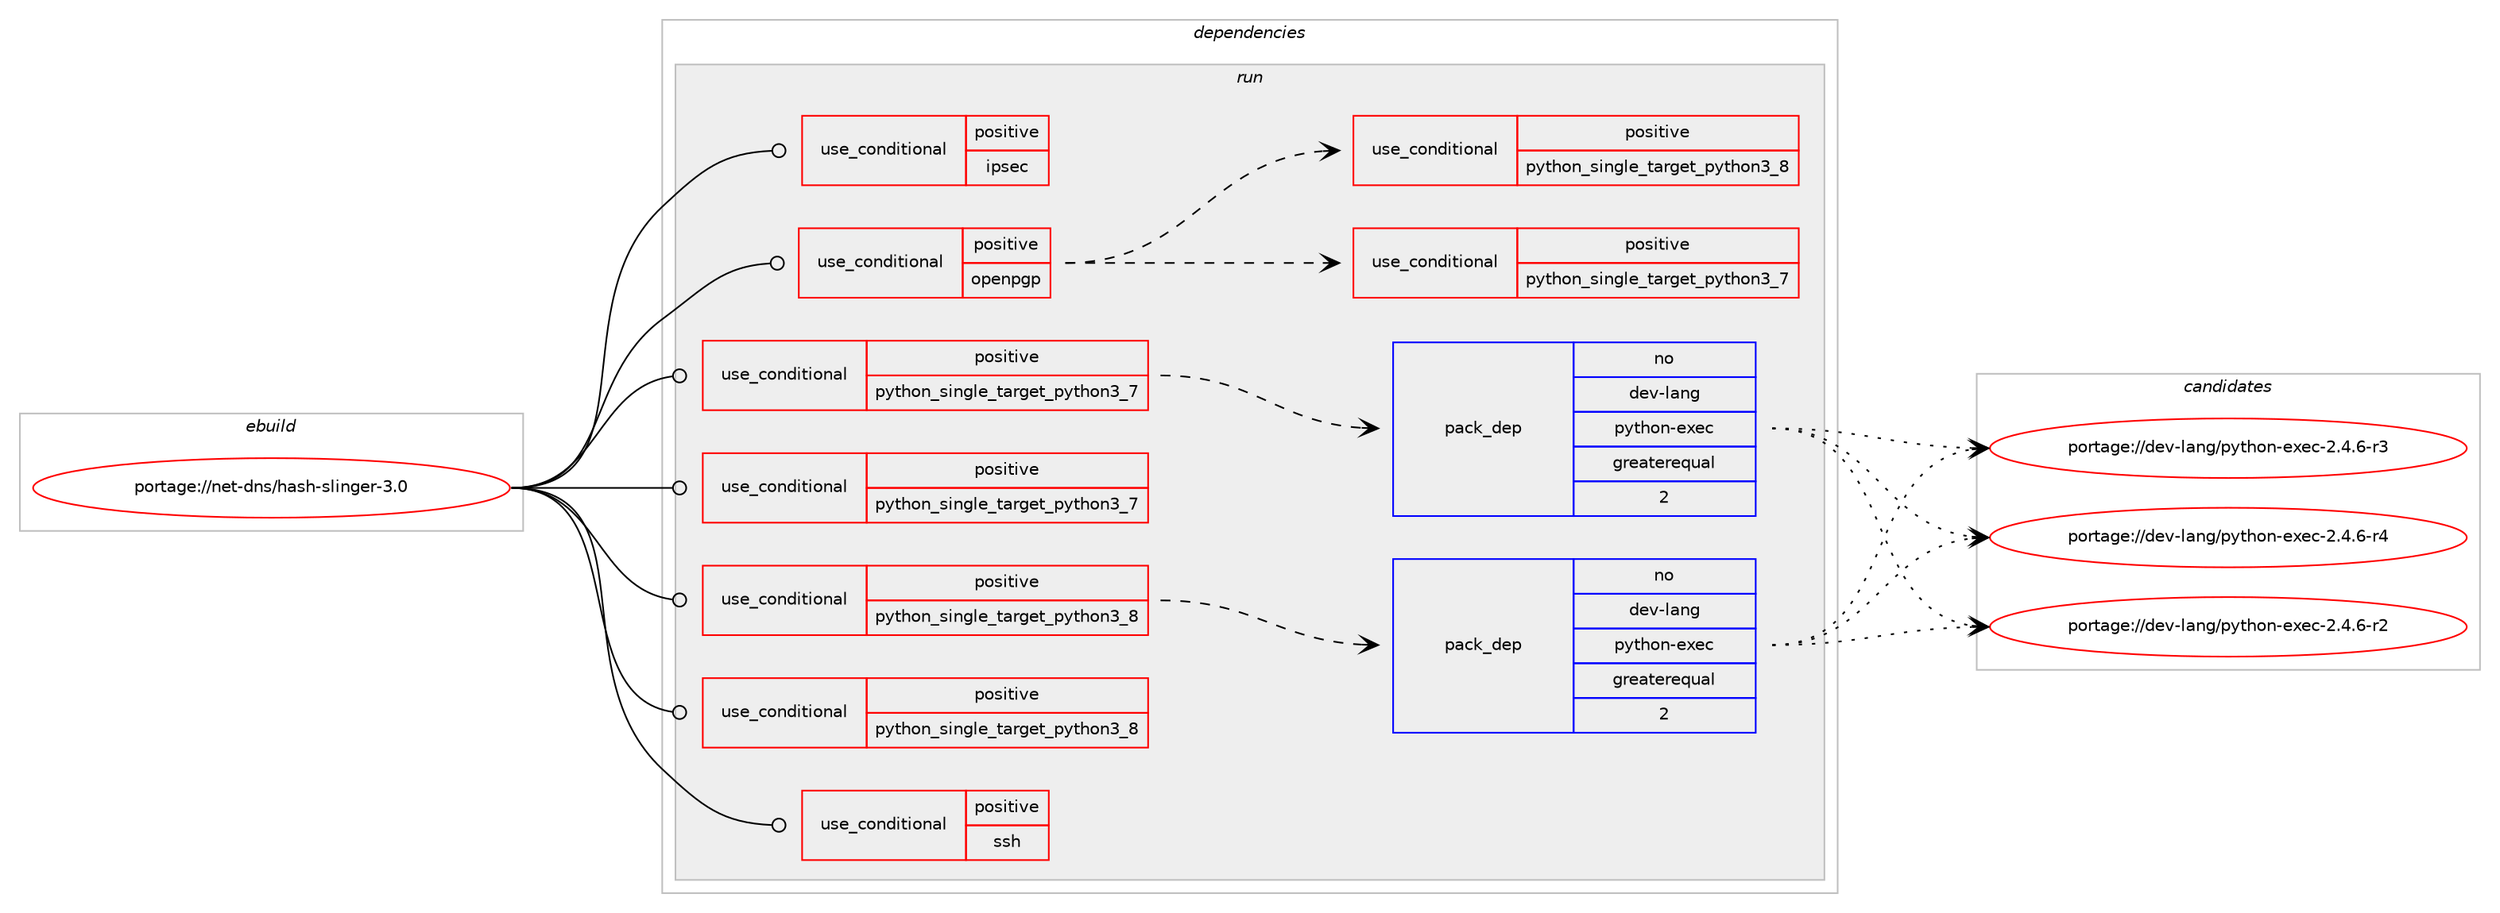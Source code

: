 digraph prolog {

# *************
# Graph options
# *************

newrank=true;
concentrate=true;
compound=true;
graph [rankdir=LR,fontname=Helvetica,fontsize=10,ranksep=1.5];#, ranksep=2.5, nodesep=0.2];
edge  [arrowhead=vee];
node  [fontname=Helvetica,fontsize=10];

# **********
# The ebuild
# **********

subgraph cluster_leftcol {
color=gray;
rank=same;
label=<<i>ebuild</i>>;
id [label="portage://net-dns/hash-slinger-3.0", color=red, width=4, href="../net-dns/hash-slinger-3.0.svg"];
}

# ****************
# The dependencies
# ****************

subgraph cluster_midcol {
color=gray;
label=<<i>dependencies</i>>;
subgraph cluster_compile {
fillcolor="#eeeeee";
style=filled;
label=<<i>compile</i>>;
}
subgraph cluster_compileandrun {
fillcolor="#eeeeee";
style=filled;
label=<<i>compile and run</i>>;
}
subgraph cluster_run {
fillcolor="#eeeeee";
style=filled;
label=<<i>run</i>>;
subgraph cond402 {
dependency503 [label=<<TABLE BORDER="0" CELLBORDER="1" CELLSPACING="0" CELLPADDING="4"><TR><TD ROWSPAN="3" CELLPADDING="10">use_conditional</TD></TR><TR><TD>positive</TD></TR><TR><TD>ipsec</TD></TR></TABLE>>, shape=none, color=red];
# *** BEGIN UNKNOWN DEPENDENCY TYPE (TODO) ***
# dependency503 -> package_dependency(portage://net-dns/hash-slinger-3.0,run,no,net-vpn,libreswan,none,[,,],[],[use(enable(dnssec),none)])
# *** END UNKNOWN DEPENDENCY TYPE (TODO) ***

}
id:e -> dependency503:w [weight=20,style="solid",arrowhead="odot"];
subgraph cond403 {
dependency504 [label=<<TABLE BORDER="0" CELLBORDER="1" CELLSPACING="0" CELLPADDING="4"><TR><TD ROWSPAN="3" CELLPADDING="10">use_conditional</TD></TR><TR><TD>positive</TD></TR><TR><TD>openpgp</TD></TR></TABLE>>, shape=none, color=red];
subgraph cond404 {
dependency505 [label=<<TABLE BORDER="0" CELLBORDER="1" CELLSPACING="0" CELLPADDING="4"><TR><TD ROWSPAN="3" CELLPADDING="10">use_conditional</TD></TR><TR><TD>positive</TD></TR><TR><TD>python_single_target_python3_7</TD></TR></TABLE>>, shape=none, color=red];
# *** BEGIN UNKNOWN DEPENDENCY TYPE (TODO) ***
# dependency505 -> package_dependency(portage://net-dns/hash-slinger-3.0,run,no,dev-python,python-gnupg,none,[,,],[],[use(enable(python_targets_python3_7),negative)])
# *** END UNKNOWN DEPENDENCY TYPE (TODO) ***

}
dependency504:e -> dependency505:w [weight=20,style="dashed",arrowhead="vee"];
subgraph cond405 {
dependency506 [label=<<TABLE BORDER="0" CELLBORDER="1" CELLSPACING="0" CELLPADDING="4"><TR><TD ROWSPAN="3" CELLPADDING="10">use_conditional</TD></TR><TR><TD>positive</TD></TR><TR><TD>python_single_target_python3_8</TD></TR></TABLE>>, shape=none, color=red];
# *** BEGIN UNKNOWN DEPENDENCY TYPE (TODO) ***
# dependency506 -> package_dependency(portage://net-dns/hash-slinger-3.0,run,no,dev-python,python-gnupg,none,[,,],[],[use(enable(python_targets_python3_8),negative)])
# *** END UNKNOWN DEPENDENCY TYPE (TODO) ***

}
dependency504:e -> dependency506:w [weight=20,style="dashed",arrowhead="vee"];
}
id:e -> dependency504:w [weight=20,style="solid",arrowhead="odot"];
subgraph cond406 {
dependency507 [label=<<TABLE BORDER="0" CELLBORDER="1" CELLSPACING="0" CELLPADDING="4"><TR><TD ROWSPAN="3" CELLPADDING="10">use_conditional</TD></TR><TR><TD>positive</TD></TR><TR><TD>python_single_target_python3_7</TD></TR></TABLE>>, shape=none, color=red];
# *** BEGIN UNKNOWN DEPENDENCY TYPE (TODO) ***
# dependency507 -> package_dependency(portage://net-dns/hash-slinger-3.0,run,no,dev-lang,python,none,[,,],[slot(3.7)],[])
# *** END UNKNOWN DEPENDENCY TYPE (TODO) ***

subgraph pack94 {
dependency508 [label=<<TABLE BORDER="0" CELLBORDER="1" CELLSPACING="0" CELLPADDING="4" WIDTH="220"><TR><TD ROWSPAN="6" CELLPADDING="30">pack_dep</TD></TR><TR><TD WIDTH="110">no</TD></TR><TR><TD>dev-lang</TD></TR><TR><TD>python-exec</TD></TR><TR><TD>greaterequal</TD></TR><TR><TD>2</TD></TR></TABLE>>, shape=none, color=blue];
}
dependency507:e -> dependency508:w [weight=20,style="dashed",arrowhead="vee"];
}
id:e -> dependency507:w [weight=20,style="solid",arrowhead="odot"];
subgraph cond407 {
dependency509 [label=<<TABLE BORDER="0" CELLBORDER="1" CELLSPACING="0" CELLPADDING="4"><TR><TD ROWSPAN="3" CELLPADDING="10">use_conditional</TD></TR><TR><TD>positive</TD></TR><TR><TD>python_single_target_python3_7</TD></TR></TABLE>>, shape=none, color=red];
# *** BEGIN UNKNOWN DEPENDENCY TYPE (TODO) ***
# dependency509 -> package_dependency(portage://net-dns/hash-slinger-3.0,run,no,dev-python,dnspython,none,[,,],[],[use(enable(python_targets_python3_7),negative)])
# *** END UNKNOWN DEPENDENCY TYPE (TODO) ***

# *** BEGIN UNKNOWN DEPENDENCY TYPE (TODO) ***
# dependency509 -> package_dependency(portage://net-dns/hash-slinger-3.0,run,no,dev-python,ipaddr,none,[,,],[],[use(enable(python_targets_python3_7),negative)])
# *** END UNKNOWN DEPENDENCY TYPE (TODO) ***

# *** BEGIN UNKNOWN DEPENDENCY TYPE (TODO) ***
# dependency509 -> package_dependency(portage://net-dns/hash-slinger-3.0,run,no,dev-python,m2crypto,none,[,,],[],[use(enable(python_targets_python3_7),negative)])
# *** END UNKNOWN DEPENDENCY TYPE (TODO) ***

}
id:e -> dependency509:w [weight=20,style="solid",arrowhead="odot"];
subgraph cond408 {
dependency510 [label=<<TABLE BORDER="0" CELLBORDER="1" CELLSPACING="0" CELLPADDING="4"><TR><TD ROWSPAN="3" CELLPADDING="10">use_conditional</TD></TR><TR><TD>positive</TD></TR><TR><TD>python_single_target_python3_8</TD></TR></TABLE>>, shape=none, color=red];
# *** BEGIN UNKNOWN DEPENDENCY TYPE (TODO) ***
# dependency510 -> package_dependency(portage://net-dns/hash-slinger-3.0,run,no,dev-lang,python,none,[,,],[slot(3.8)],[])
# *** END UNKNOWN DEPENDENCY TYPE (TODO) ***

subgraph pack95 {
dependency511 [label=<<TABLE BORDER="0" CELLBORDER="1" CELLSPACING="0" CELLPADDING="4" WIDTH="220"><TR><TD ROWSPAN="6" CELLPADDING="30">pack_dep</TD></TR><TR><TD WIDTH="110">no</TD></TR><TR><TD>dev-lang</TD></TR><TR><TD>python-exec</TD></TR><TR><TD>greaterequal</TD></TR><TR><TD>2</TD></TR></TABLE>>, shape=none, color=blue];
}
dependency510:e -> dependency511:w [weight=20,style="dashed",arrowhead="vee"];
}
id:e -> dependency510:w [weight=20,style="solid",arrowhead="odot"];
subgraph cond409 {
dependency512 [label=<<TABLE BORDER="0" CELLBORDER="1" CELLSPACING="0" CELLPADDING="4"><TR><TD ROWSPAN="3" CELLPADDING="10">use_conditional</TD></TR><TR><TD>positive</TD></TR><TR><TD>python_single_target_python3_8</TD></TR></TABLE>>, shape=none, color=red];
# *** BEGIN UNKNOWN DEPENDENCY TYPE (TODO) ***
# dependency512 -> package_dependency(portage://net-dns/hash-slinger-3.0,run,no,dev-python,dnspython,none,[,,],[],[use(enable(python_targets_python3_8),negative)])
# *** END UNKNOWN DEPENDENCY TYPE (TODO) ***

# *** BEGIN UNKNOWN DEPENDENCY TYPE (TODO) ***
# dependency512 -> package_dependency(portage://net-dns/hash-slinger-3.0,run,no,dev-python,ipaddr,none,[,,],[],[use(enable(python_targets_python3_8),negative)])
# *** END UNKNOWN DEPENDENCY TYPE (TODO) ***

# *** BEGIN UNKNOWN DEPENDENCY TYPE (TODO) ***
# dependency512 -> package_dependency(portage://net-dns/hash-slinger-3.0,run,no,dev-python,m2crypto,none,[,,],[],[use(enable(python_targets_python3_8),negative)])
# *** END UNKNOWN DEPENDENCY TYPE (TODO) ***

}
id:e -> dependency512:w [weight=20,style="solid",arrowhead="odot"];
subgraph cond410 {
dependency513 [label=<<TABLE BORDER="0" CELLBORDER="1" CELLSPACING="0" CELLPADDING="4"><TR><TD ROWSPAN="3" CELLPADDING="10">use_conditional</TD></TR><TR><TD>positive</TD></TR><TR><TD>ssh</TD></TR></TABLE>>, shape=none, color=red];
# *** BEGIN UNKNOWN DEPENDENCY TYPE (TODO) ***
# dependency513 -> package_dependency(portage://net-dns/hash-slinger-3.0,run,no,net-misc,openssh,none,[,,],[],[])
# *** END UNKNOWN DEPENDENCY TYPE (TODO) ***

}
id:e -> dependency513:w [weight=20,style="solid",arrowhead="odot"];
# *** BEGIN UNKNOWN DEPENDENCY TYPE (TODO) ***
# id -> package_dependency(portage://net-dns/hash-slinger-3.0,run,no,net-dns,unbound,none,[,,],[],[use(enable(python),none),use(optenable(python_single_target_python3_7),negative),use(optenable(python_single_target_python3_8),negative)])
# *** END UNKNOWN DEPENDENCY TYPE (TODO) ***

}
}

# **************
# The candidates
# **************

subgraph cluster_choices {
rank=same;
color=gray;
label=<<i>candidates</i>>;

subgraph choice94 {
color=black;
nodesep=1;
choice10010111845108971101034711212111610411111045101120101994550465246544511450 [label="portage://dev-lang/python-exec-2.4.6-r2", color=red, width=4,href="../dev-lang/python-exec-2.4.6-r2.svg"];
choice10010111845108971101034711212111610411111045101120101994550465246544511451 [label="portage://dev-lang/python-exec-2.4.6-r3", color=red, width=4,href="../dev-lang/python-exec-2.4.6-r3.svg"];
choice10010111845108971101034711212111610411111045101120101994550465246544511452 [label="portage://dev-lang/python-exec-2.4.6-r4", color=red, width=4,href="../dev-lang/python-exec-2.4.6-r4.svg"];
dependency508:e -> choice10010111845108971101034711212111610411111045101120101994550465246544511450:w [style=dotted,weight="100"];
dependency508:e -> choice10010111845108971101034711212111610411111045101120101994550465246544511451:w [style=dotted,weight="100"];
dependency508:e -> choice10010111845108971101034711212111610411111045101120101994550465246544511452:w [style=dotted,weight="100"];
}
subgraph choice95 {
color=black;
nodesep=1;
choice10010111845108971101034711212111610411111045101120101994550465246544511450 [label="portage://dev-lang/python-exec-2.4.6-r2", color=red, width=4,href="../dev-lang/python-exec-2.4.6-r2.svg"];
choice10010111845108971101034711212111610411111045101120101994550465246544511451 [label="portage://dev-lang/python-exec-2.4.6-r3", color=red, width=4,href="../dev-lang/python-exec-2.4.6-r3.svg"];
choice10010111845108971101034711212111610411111045101120101994550465246544511452 [label="portage://dev-lang/python-exec-2.4.6-r4", color=red, width=4,href="../dev-lang/python-exec-2.4.6-r4.svg"];
dependency511:e -> choice10010111845108971101034711212111610411111045101120101994550465246544511450:w [style=dotted,weight="100"];
dependency511:e -> choice10010111845108971101034711212111610411111045101120101994550465246544511451:w [style=dotted,weight="100"];
dependency511:e -> choice10010111845108971101034711212111610411111045101120101994550465246544511452:w [style=dotted,weight="100"];
}
}

}
